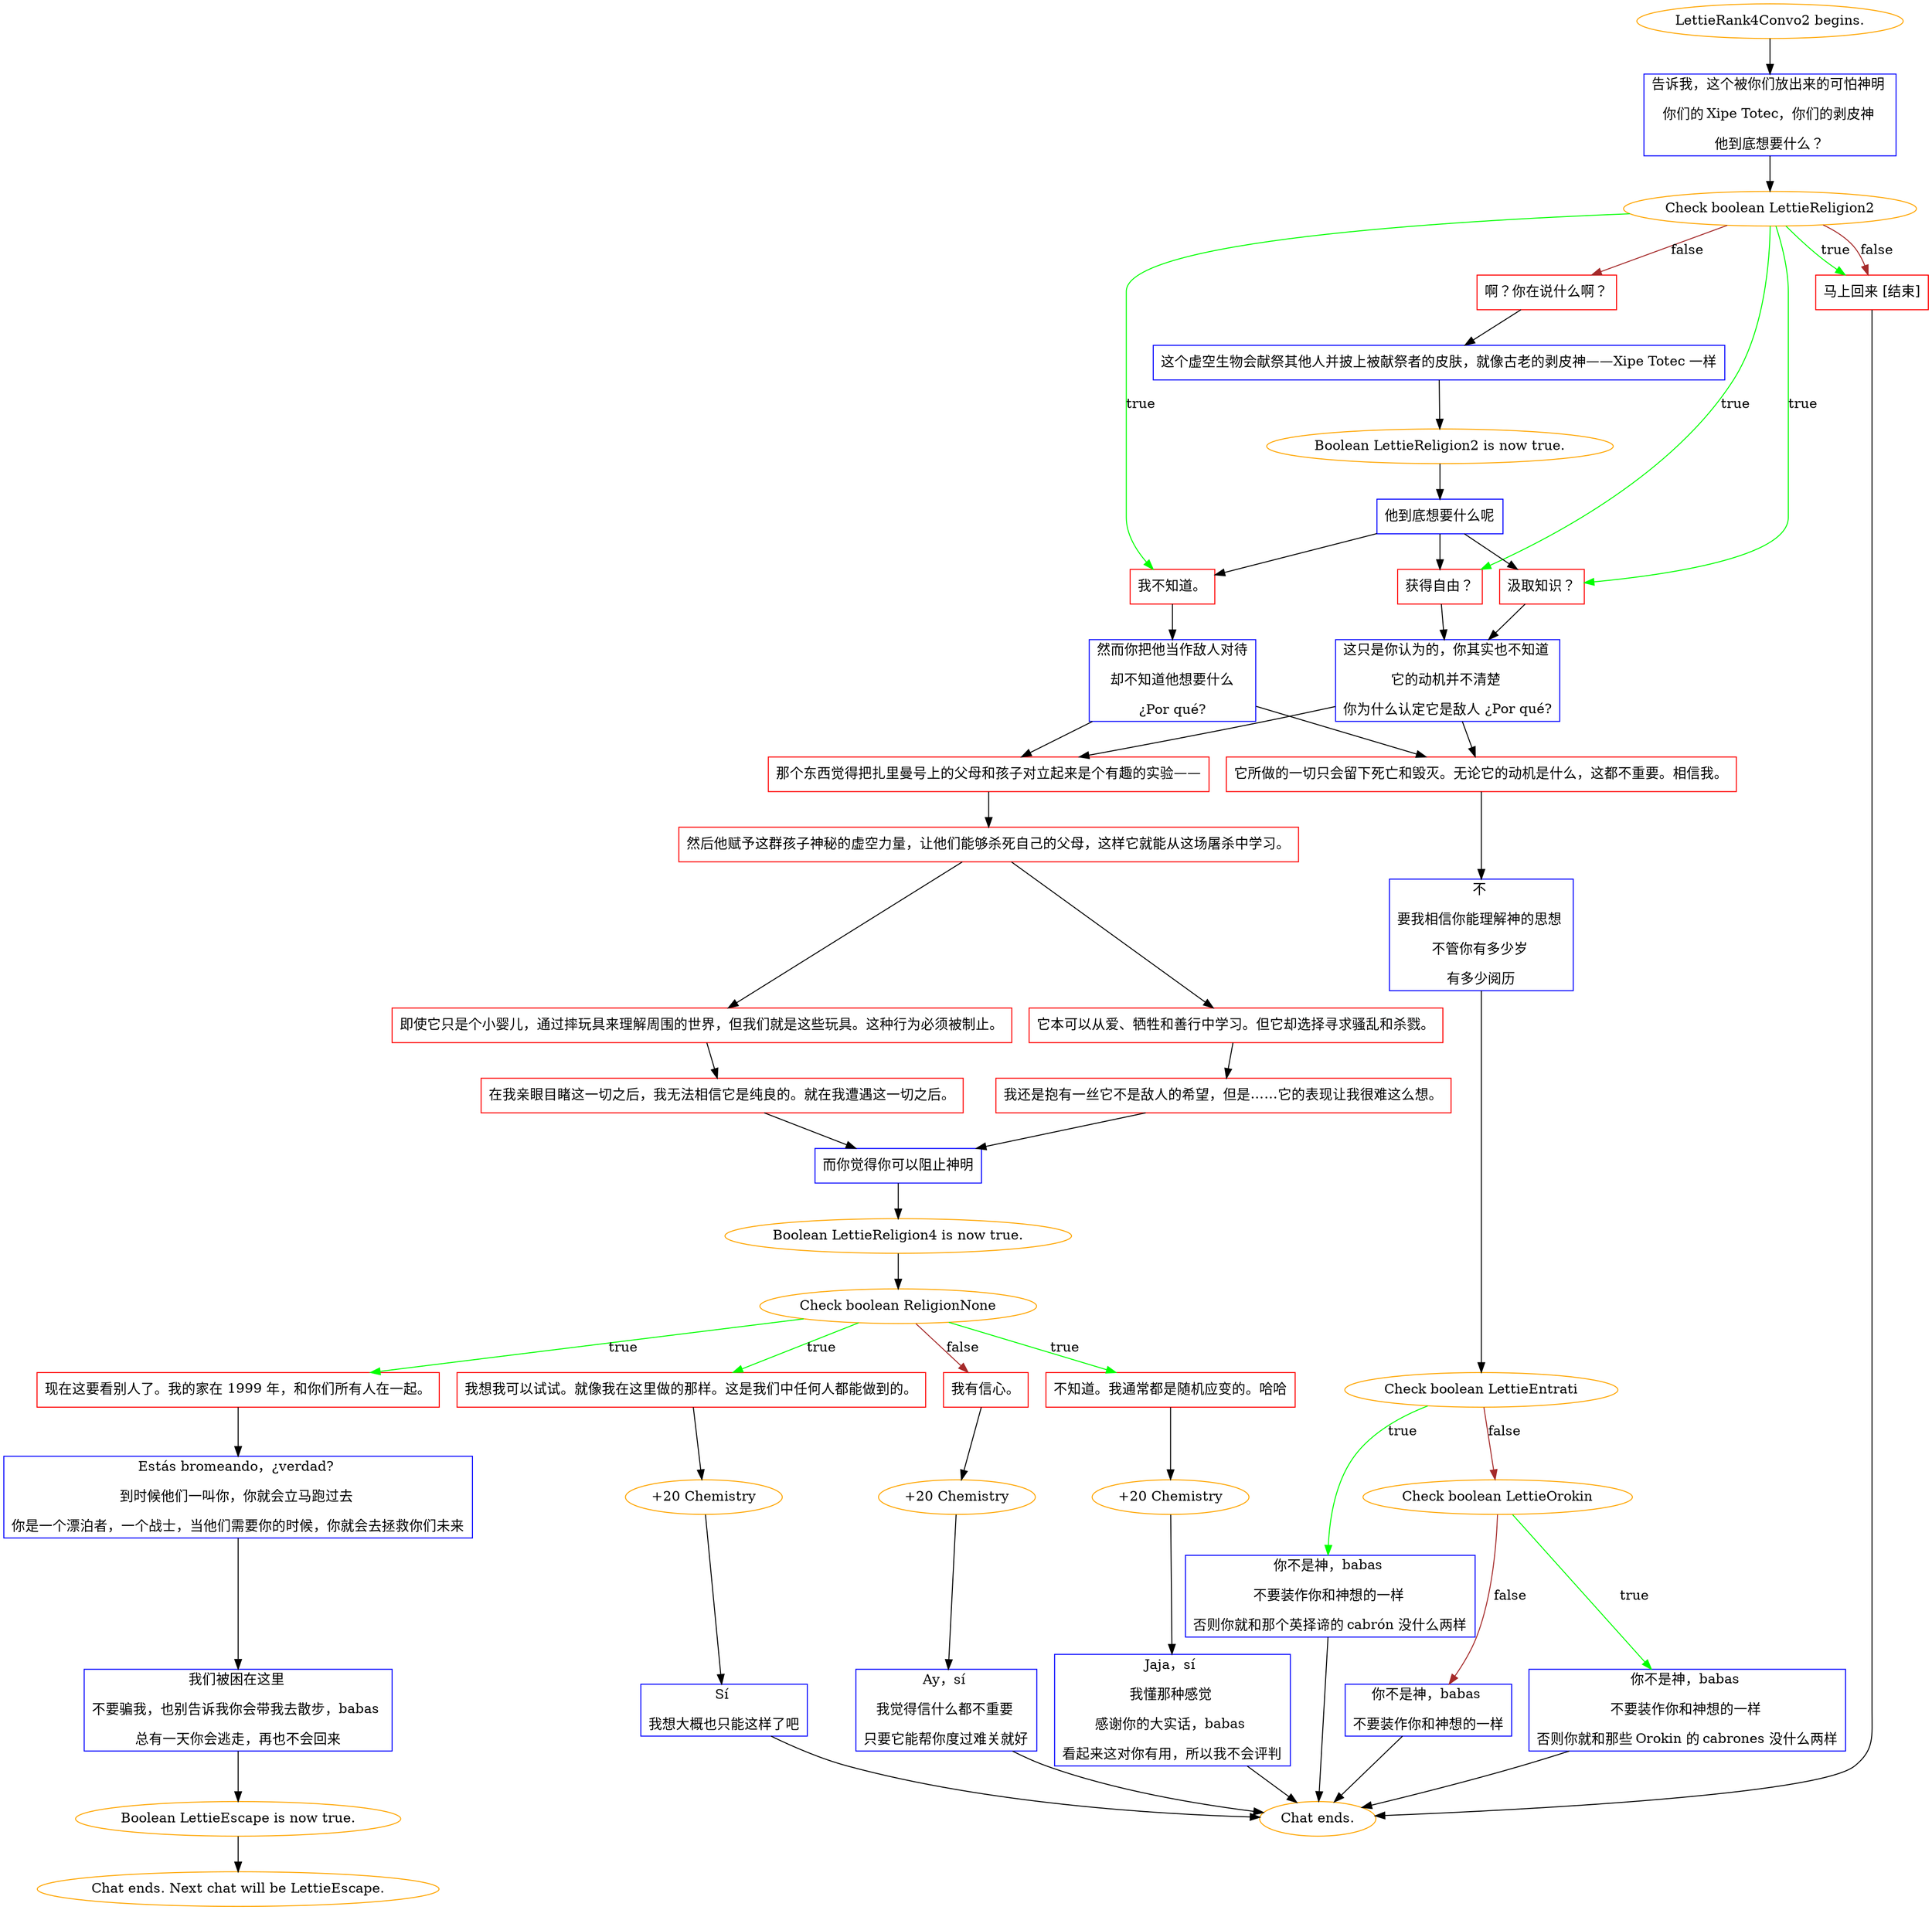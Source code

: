 digraph {
	"LettieRank4Convo2 begins." [color=orange];
		"LettieRank4Convo2 begins." -> j4205059495;
	j4205059495 [label="告诉我，这个被你们放出来的可怕神明 
你们的 Xipe Totec，你们的剥皮神 
他到底想要什么？",shape=box,color=blue];
		j4205059495 -> j1356677054;
	j1356677054 [label="Check boolean LettieReligion2",color=orange];
		j1356677054 -> j3784636542 [label=true,color=green];
		j1356677054 -> j2066003851 [label=true,color=green];
		j1356677054 -> j1962402480 [label=true,color=green];
		j1356677054 -> j2831908888 [label=true,color=green];
		j1356677054 -> j402098219 [label=false,color=brown];
		j1356677054 -> j2831908888 [label=false,color=brown];
	j3784636542 [label="获得自由？",shape=box,color=red];
		j3784636542 -> j1385998731;
	j2066003851 [label="汲取知识？",shape=box,color=red];
		j2066003851 -> j1385998731;
	j1962402480 [label="我不知道。",shape=box,color=red];
		j1962402480 -> j3978200403;
	j2831908888 [label="马上回来 [结束]",shape=box,color=red];
		j2831908888 -> "Chat ends.";
	j402098219 [label="啊？你在说什么啊？",shape=box,color=red];
		j402098219 -> j1373251498;
	j1385998731 [label="这只是你认为的，你其实也不知道 
它的动机并不清楚 
你为什么认定它是敌人 ¿Por qué?",shape=box,color=blue];
		j1385998731 -> j3536094967;
		j1385998731 -> j1127244707;
	j3978200403 [label="然而你把他当作敌人对待
却不知道他想要什么
¿Por qué?",shape=box,color=blue];
		j3978200403 -> j3536094967;
		j3978200403 -> j1127244707;
	"Chat ends." [color=orange];
	j1373251498 [label="这个虚空生物会献祭其他人并披上被献祭者的皮肤，就像古老的剥皮神——Xipe Totec 一样",shape=box,color=blue];
		j1373251498 -> j716774375;
	j3536094967 [label="那个东西觉得把扎里曼号上的父母和孩子对立起来是个有趣的实验——",shape=box,color=red];
		j3536094967 -> j448791384;
	j1127244707 [label="它所做的一切只会留下死亡和毁灭。无论它的动机是什么，这都不重要。相信我。",shape=box,color=red];
		j1127244707 -> j1488173742;
	j716774375 [label="Boolean LettieReligion2 is now true.",color=orange];
		j716774375 -> j3660807373;
	j448791384 [label="然后他赋予这群孩子神秘的虚空力量，让他们能够杀死自己的父母，这样它就能从这场屠杀中学习。",shape=box,color=red];
		j448791384 -> j997557389;
		j448791384 -> j3665585478;
	j1488173742 [label="不 
要我相信你能理解神的思想 
不管你有多少岁 
有多少阅历",shape=box,color=blue];
		j1488173742 -> j2154935428;
	j3660807373 [label="他到底想要什么呢",shape=box,color=blue];
		j3660807373 -> j3784636542;
		j3660807373 -> j2066003851;
		j3660807373 -> j1962402480;
	j997557389 [label="它本可以从爱、牺牲和善行中学习。但它却选择寻求骚乱和杀戮。",shape=box,color=red];
		j997557389 -> j2446979187;
	j3665585478 [label="即使它只是个小婴儿，通过摔玩具来理解周围的世界，但我们就是这些玩具。这种行为必须被制止。",shape=box,color=red];
		j3665585478 -> j3213548769;
	j2154935428 [label="Check boolean LettieEntrati",color=orange];
		j2154935428 -> j4068563014 [label=true,color=green];
		j2154935428 -> j2834367091 [label=false,color=brown];
	j2446979187 [label="我还是抱有一丝它不是敌人的希望，但是……它的表现让我很难这么想。",shape=box,color=red];
		j2446979187 -> j1445115610;
	j3213548769 [label="在我亲眼目睹这一切之后，我无法相信它是纯良的。就在我遭遇这一切之后。",shape=box,color=red];
		j3213548769 -> j1445115610;
	j4068563014 [label="你不是神，babas 
不要装作你和神想的一样 
否则你就和那个英择谛的 cabrón 没什么两样",shape=box,color=blue];
		j4068563014 -> "Chat ends.";
	j2834367091 [label="Check boolean LettieOrokin",color=orange];
		j2834367091 -> j3396862824 [label=true,color=green];
		j2834367091 -> j1604993702 [label=false,color=brown];
	j1445115610 [label="而你觉得你可以阻止神明",shape=box,color=blue];
		j1445115610 -> j1724044313;
	j3396862824 [label="你不是神，babas 
不要装作你和神想的一样 
否则你就和那些 Orokin 的 cabrones 没什么两样",shape=box,color=blue];
		j3396862824 -> "Chat ends.";
	j1604993702 [label="你不是神，babas 
不要装作你和神想的一样",shape=box,color=blue];
		j1604993702 -> "Chat ends.";
	j1724044313 [label="Boolean LettieReligion4 is now true.",color=orange];
		j1724044313 -> j4029075512;
	j4029075512 [label="Check boolean ReligionNone",color=orange];
		j4029075512 -> j3362213010 [label=true,color=green];
		j4029075512 -> j3996447738 [label=true,color=green];
		j4029075512 -> j944475788 [label=true,color=green];
		j4029075512 -> j441109000 [label=false,color=brown];
	j3362213010 [label="不知道。我通常都是随机应变的。哈哈",shape=box,color=red];
		j3362213010 -> j1974201051;
	j3996447738 [label="我想我可以试试。就像我在这里做的那样。这是我们中任何人都能做到的。",shape=box,color=red];
		j3996447738 -> j3677089005;
	j944475788 [label="现在这要看别人了。我的家在 1999 年，和你们所有人在一起。",shape=box,color=red];
		j944475788 -> j864917007;
	j441109000 [label="我有信心。",shape=box,color=red];
		j441109000 -> j714197548;
	j1974201051 [label="+20 Chemistry",color=orange];
		j1974201051 -> j2116706209;
	j3677089005 [label="+20 Chemistry",color=orange];
		j3677089005 -> j2974098819;
	j864917007 [label="Estás bromeando，¿verdad? 
到时候他们一叫你，你就会立马跑过去 
你是一个漂泊者，一个战士，当他们需要你的时候，你就会去拯救你们未来",shape=box,color=blue];
		j864917007 -> j2824481222;
	j714197548 [label="+20 Chemistry",color=orange];
		j714197548 -> j1341097774;
	j2116706209 [label="Jaja，sí 
我懂那种感觉 
感谢你的大实话，babas 
看起来这对你有用，所以我不会评判",shape=box,color=blue];
		j2116706209 -> "Chat ends.";
	j2974098819 [label="Sí 
我想大概也只能这样了吧",shape=box,color=blue];
		j2974098819 -> "Chat ends.";
	j2824481222 [label="我们被困在这里 
不要骗我，也别告诉我你会带我去散步，babas 
总有一天你会逃走，再也不会回来",shape=box,color=blue];
		j2824481222 -> j1464801759;
	j1341097774 [label="Ay，sí 
我觉得信什么都不重要 
只要它能帮你度过难关就好",shape=box,color=blue];
		j1341097774 -> "Chat ends.";
	j1464801759 [label="Boolean LettieEscape is now true.",color=orange];
		j1464801759 -> "Chat ends. Next chat will be LettieEscape.";
	"Chat ends. Next chat will be LettieEscape." [color=orange];
}